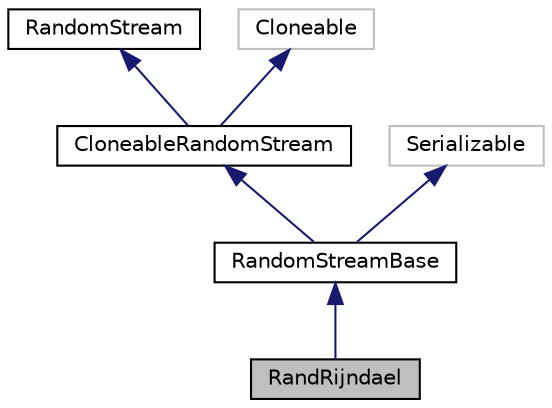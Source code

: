 digraph "RandRijndael"
{
 // INTERACTIVE_SVG=YES
  bgcolor="transparent";
  edge [fontname="Helvetica",fontsize="10",labelfontname="Helvetica",labelfontsize="10"];
  node [fontname="Helvetica",fontsize="10",shape=record];
  Node0 [label="RandRijndael",height=0.2,width=0.4,color="black", fillcolor="grey75", style="filled", fontcolor="black"];
  Node1 -> Node0 [dir="back",color="midnightblue",fontsize="10",style="solid",fontname="Helvetica"];
  Node1 [label="RandomStreamBase",height=0.2,width=0.4,color="black",URL="$classumontreal_1_1ssj_1_1rng_1_1RandomStreamBase.html",tooltip="This class provides a convenient foundation on which RNGs can be built. "];
  Node2 -> Node1 [dir="back",color="midnightblue",fontsize="10",style="solid",fontname="Helvetica"];
  Node2 [label="CloneableRandomStream",height=0.2,width=0.4,color="black",URL="$interfaceumontreal_1_1ssj_1_1rng_1_1CloneableRandomStream.html",tooltip="CloneableRandomStream extends RandomStream and Cloneable. "];
  Node3 -> Node2 [dir="back",color="midnightblue",fontsize="10",style="solid",fontname="Helvetica"];
  Node3 [label="RandomStream",height=0.2,width=0.4,color="black",URL="$interfaceumontreal_1_1ssj_1_1rng_1_1RandomStream.html",tooltip="This interface defines the basic structures to handle multiple streams of uniform (pseudo)random numb..."];
  Node4 -> Node2 [dir="back",color="midnightblue",fontsize="10",style="solid",fontname="Helvetica"];
  Node4 [label="Cloneable",height=0.2,width=0.4,color="grey75"];
  Node5 -> Node1 [dir="back",color="midnightblue",fontsize="10",style="solid",fontname="Helvetica"];
  Node5 [label="Serializable",height=0.2,width=0.4,color="grey75"];
}
